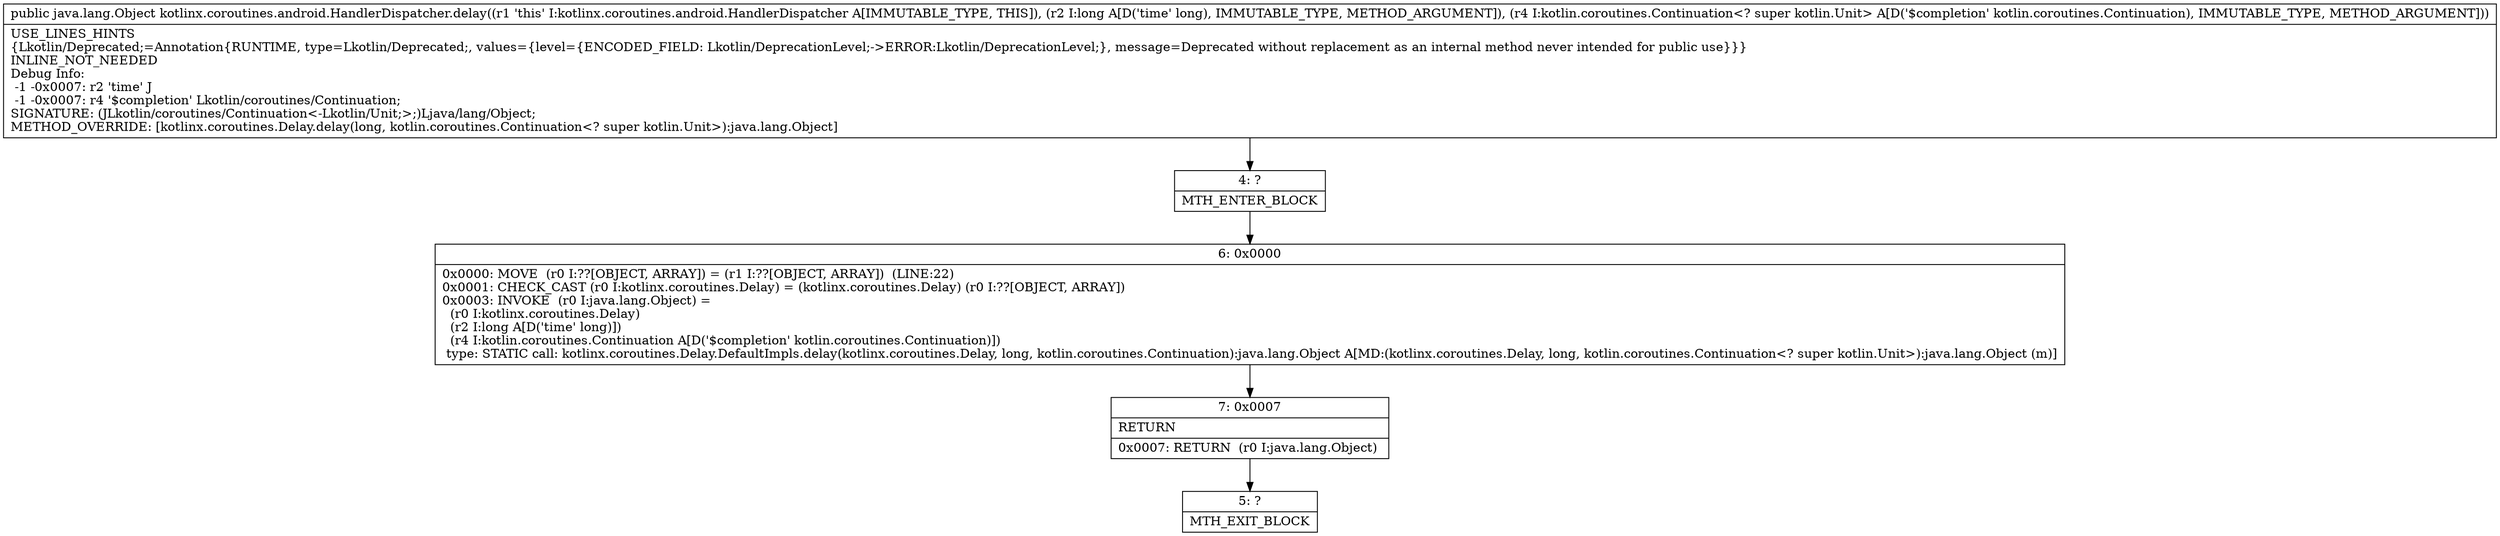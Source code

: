 digraph "CFG forkotlinx.coroutines.android.HandlerDispatcher.delay(JLkotlin\/coroutines\/Continuation;)Ljava\/lang\/Object;" {
Node_4 [shape=record,label="{4\:\ ?|MTH_ENTER_BLOCK\l}"];
Node_6 [shape=record,label="{6\:\ 0x0000|0x0000: MOVE  (r0 I:??[OBJECT, ARRAY]) = (r1 I:??[OBJECT, ARRAY])  (LINE:22)\l0x0001: CHECK_CAST (r0 I:kotlinx.coroutines.Delay) = (kotlinx.coroutines.Delay) (r0 I:??[OBJECT, ARRAY]) \l0x0003: INVOKE  (r0 I:java.lang.Object) = \l  (r0 I:kotlinx.coroutines.Delay)\l  (r2 I:long A[D('time' long)])\l  (r4 I:kotlin.coroutines.Continuation A[D('$completion' kotlin.coroutines.Continuation)])\l type: STATIC call: kotlinx.coroutines.Delay.DefaultImpls.delay(kotlinx.coroutines.Delay, long, kotlin.coroutines.Continuation):java.lang.Object A[MD:(kotlinx.coroutines.Delay, long, kotlin.coroutines.Continuation\<? super kotlin.Unit\>):java.lang.Object (m)]\l}"];
Node_7 [shape=record,label="{7\:\ 0x0007|RETURN\l|0x0007: RETURN  (r0 I:java.lang.Object) \l}"];
Node_5 [shape=record,label="{5\:\ ?|MTH_EXIT_BLOCK\l}"];
MethodNode[shape=record,label="{public java.lang.Object kotlinx.coroutines.android.HandlerDispatcher.delay((r1 'this' I:kotlinx.coroutines.android.HandlerDispatcher A[IMMUTABLE_TYPE, THIS]), (r2 I:long A[D('time' long), IMMUTABLE_TYPE, METHOD_ARGUMENT]), (r4 I:kotlin.coroutines.Continuation\<? super kotlin.Unit\> A[D('$completion' kotlin.coroutines.Continuation), IMMUTABLE_TYPE, METHOD_ARGUMENT]))  | USE_LINES_HINTS\l\{Lkotlin\/Deprecated;=Annotation\{RUNTIME, type=Lkotlin\/Deprecated;, values=\{level=\{ENCODED_FIELD: Lkotlin\/DeprecationLevel;\-\>ERROR:Lkotlin\/DeprecationLevel;\}, message=Deprecated without replacement as an internal method never intended for public use\}\}\}\lINLINE_NOT_NEEDED\lDebug Info:\l  \-1 \-0x0007: r2 'time' J\l  \-1 \-0x0007: r4 '$completion' Lkotlin\/coroutines\/Continuation;\lSIGNATURE: (JLkotlin\/coroutines\/Continuation\<\-Lkotlin\/Unit;\>;)Ljava\/lang\/Object;\lMETHOD_OVERRIDE: [kotlinx.coroutines.Delay.delay(long, kotlin.coroutines.Continuation\<? super kotlin.Unit\>):java.lang.Object]\l}"];
MethodNode -> Node_4;Node_4 -> Node_6;
Node_6 -> Node_7;
Node_7 -> Node_5;
}

